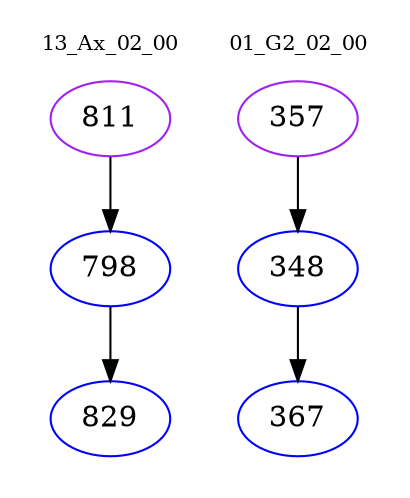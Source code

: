 digraph{
subgraph cluster_0 {
color = white
label = "13_Ax_02_00";
fontsize=10;
T0_811 [label="811", color="purple"]
T0_811 -> T0_798 [color="black"]
T0_798 [label="798", color="blue"]
T0_798 -> T0_829 [color="black"]
T0_829 [label="829", color="blue"]
}
subgraph cluster_1 {
color = white
label = "01_G2_02_00";
fontsize=10;
T1_357 [label="357", color="purple"]
T1_357 -> T1_348 [color="black"]
T1_348 [label="348", color="blue"]
T1_348 -> T1_367 [color="black"]
T1_367 [label="367", color="blue"]
}
}
